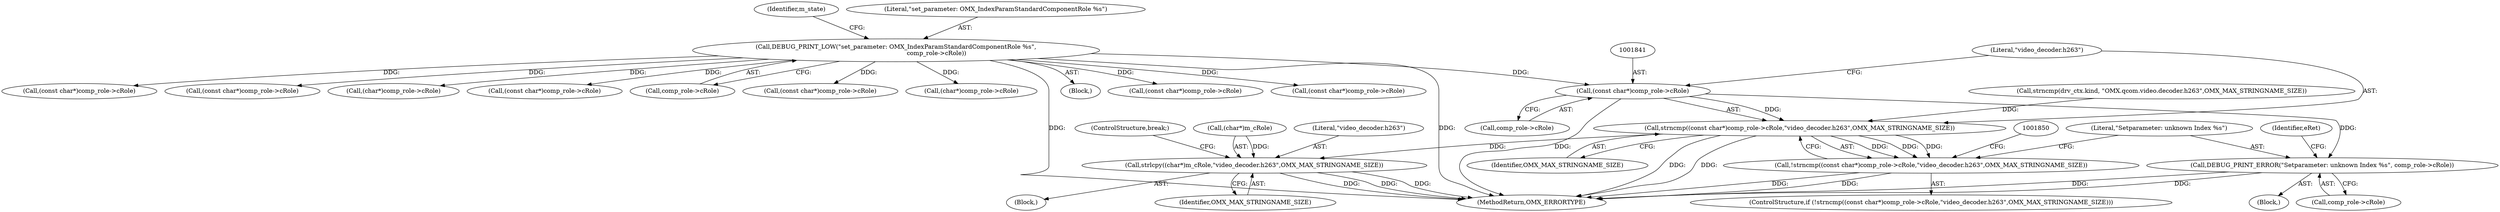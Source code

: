 digraph "0_Android_46e305be6e670a5a0041b0b4861122a0f1aabefa_2@pointer" {
"1001840" [label="(Call,(const char*)comp_role->cRole)"];
"1001693" [label="(Call,DEBUG_PRINT_LOW(\"set_parameter: OMX_IndexParamStandardComponentRole %s\",\n                                          comp_role->cRole))"];
"1001839" [label="(Call,strncmp((const char*)comp_role->cRole,\"video_decoder.h263\",OMX_MAX_STRINGNAME_SIZE))"];
"1001838" [label="(Call,!strncmp((const char*)comp_role->cRole,\"video_decoder.h263\",OMX_MAX_STRINGNAME_SIZE))"];
"1001848" [label="(Call,strlcpy((char*)m_cRole,\"video_decoder.h263\",OMX_MAX_STRINGNAME_SIZE))"];
"1001856" [label="(Call,DEBUG_PRINT_ERROR(\"Setparameter: unknown Index %s\", comp_role->cRole))"];
"1001683" [label="(Block,)"];
"1001853" [label="(Identifier,OMX_MAX_STRINGNAME_SIZE)"];
"1001693" [label="(Call,DEBUG_PRINT_LOW(\"set_parameter: OMX_IndexParamStandardComponentRole %s\",\n                                          comp_role->cRole))"];
"1001837" [label="(ControlStructure,if (!strncmp((const char*)comp_role->cRole,\"video_decoder.h263\",OMX_MAX_STRINGNAME_SIZE)))"];
"1002093" [label="(ControlStructure,break;)"];
"1001877" [label="(Call,(const char*)comp_role->cRole)"];
"1001830" [label="(Call,strncmp(drv_ctx.kind, \"OMX.qcom.video.decoder.h263\",OMX_MAX_STRINGNAME_SIZE))"];
"1001862" [label="(Identifier,eRet)"];
"1001842" [label="(Call,comp_role->cRole)"];
"1001848" [label="(Call,strlcpy((char*)m_cRole,\"video_decoder.h263\",OMX_MAX_STRINGNAME_SIZE))"];
"1002059" [label="(Call,(const char*)comp_role->cRole)"];
"1001858" [label="(Call,comp_role->cRole)"];
"1001849" [label="(Call,(char*)m_cRole)"];
"1002013" [label="(Call,(const char*)comp_role->cRole)"];
"1001838" [label="(Call,!strncmp((const char*)comp_role->cRole,\"video_decoder.h263\",OMX_MAX_STRINGNAME_SIZE))"];
"1001975" [label="(Call,(const char*)comp_role->cRole)"];
"1001857" [label="(Literal,\"Setparameter: unknown Index %s\")"];
"1001766" [label="(Call,(char*)comp_role->cRole)"];
"1001930" [label="(Call,(const char*)comp_role->cRole)"];
"1001856" [label="(Call,DEBUG_PRINT_ERROR(\"Setparameter: unknown Index %s\", comp_role->cRole))"];
"1001695" [label="(Call,comp_role->cRole)"];
"1001840" [label="(Call,(const char*)comp_role->cRole)"];
"1001701" [label="(Identifier,m_state)"];
"1001803" [label="(Call,(const char*)comp_role->cRole)"];
"1001694" [label="(Literal,\"set_parameter: OMX_IndexParamStandardComponentRole %s\")"];
"1001839" [label="(Call,strncmp((const char*)comp_role->cRole,\"video_decoder.h263\",OMX_MAX_STRINGNAME_SIZE))"];
"1001846" [label="(Identifier,OMX_MAX_STRINGNAME_SIZE)"];
"1001845" [label="(Literal,\"video_decoder.h263\")"];
"1001852" [label="(Literal,\"video_decoder.h263\")"];
"1001855" [label="(Block,)"];
"1001729" [label="(Call,(char*)comp_role->cRole)"];
"1003158" [label="(MethodReturn,OMX_ERRORTYPE)"];
"1001847" [label="(Block,)"];
"1001840" -> "1001839"  [label="AST: "];
"1001840" -> "1001842"  [label="CFG: "];
"1001841" -> "1001840"  [label="AST: "];
"1001842" -> "1001840"  [label="AST: "];
"1001845" -> "1001840"  [label="CFG: "];
"1001840" -> "1003158"  [label="DDG: "];
"1001840" -> "1001839"  [label="DDG: "];
"1001693" -> "1001840"  [label="DDG: "];
"1001840" -> "1001856"  [label="DDG: "];
"1001693" -> "1001683"  [label="AST: "];
"1001693" -> "1001695"  [label="CFG: "];
"1001694" -> "1001693"  [label="AST: "];
"1001695" -> "1001693"  [label="AST: "];
"1001701" -> "1001693"  [label="CFG: "];
"1001693" -> "1003158"  [label="DDG: "];
"1001693" -> "1003158"  [label="DDG: "];
"1001693" -> "1001729"  [label="DDG: "];
"1001693" -> "1001766"  [label="DDG: "];
"1001693" -> "1001803"  [label="DDG: "];
"1001693" -> "1001877"  [label="DDG: "];
"1001693" -> "1001930"  [label="DDG: "];
"1001693" -> "1001975"  [label="DDG: "];
"1001693" -> "1002013"  [label="DDG: "];
"1001693" -> "1002059"  [label="DDG: "];
"1001839" -> "1001838"  [label="AST: "];
"1001839" -> "1001846"  [label="CFG: "];
"1001845" -> "1001839"  [label="AST: "];
"1001846" -> "1001839"  [label="AST: "];
"1001838" -> "1001839"  [label="CFG: "];
"1001839" -> "1003158"  [label="DDG: "];
"1001839" -> "1003158"  [label="DDG: "];
"1001839" -> "1001838"  [label="DDG: "];
"1001839" -> "1001838"  [label="DDG: "];
"1001839" -> "1001838"  [label="DDG: "];
"1001830" -> "1001839"  [label="DDG: "];
"1001839" -> "1001848"  [label="DDG: "];
"1001838" -> "1001837"  [label="AST: "];
"1001850" -> "1001838"  [label="CFG: "];
"1001857" -> "1001838"  [label="CFG: "];
"1001838" -> "1003158"  [label="DDG: "];
"1001838" -> "1003158"  [label="DDG: "];
"1001848" -> "1001847"  [label="AST: "];
"1001848" -> "1001853"  [label="CFG: "];
"1001849" -> "1001848"  [label="AST: "];
"1001852" -> "1001848"  [label="AST: "];
"1001853" -> "1001848"  [label="AST: "];
"1002093" -> "1001848"  [label="CFG: "];
"1001848" -> "1003158"  [label="DDG: "];
"1001848" -> "1003158"  [label="DDG: "];
"1001848" -> "1003158"  [label="DDG: "];
"1001849" -> "1001848"  [label="DDG: "];
"1001856" -> "1001855"  [label="AST: "];
"1001856" -> "1001858"  [label="CFG: "];
"1001857" -> "1001856"  [label="AST: "];
"1001858" -> "1001856"  [label="AST: "];
"1001862" -> "1001856"  [label="CFG: "];
"1001856" -> "1003158"  [label="DDG: "];
"1001856" -> "1003158"  [label="DDG: "];
}
